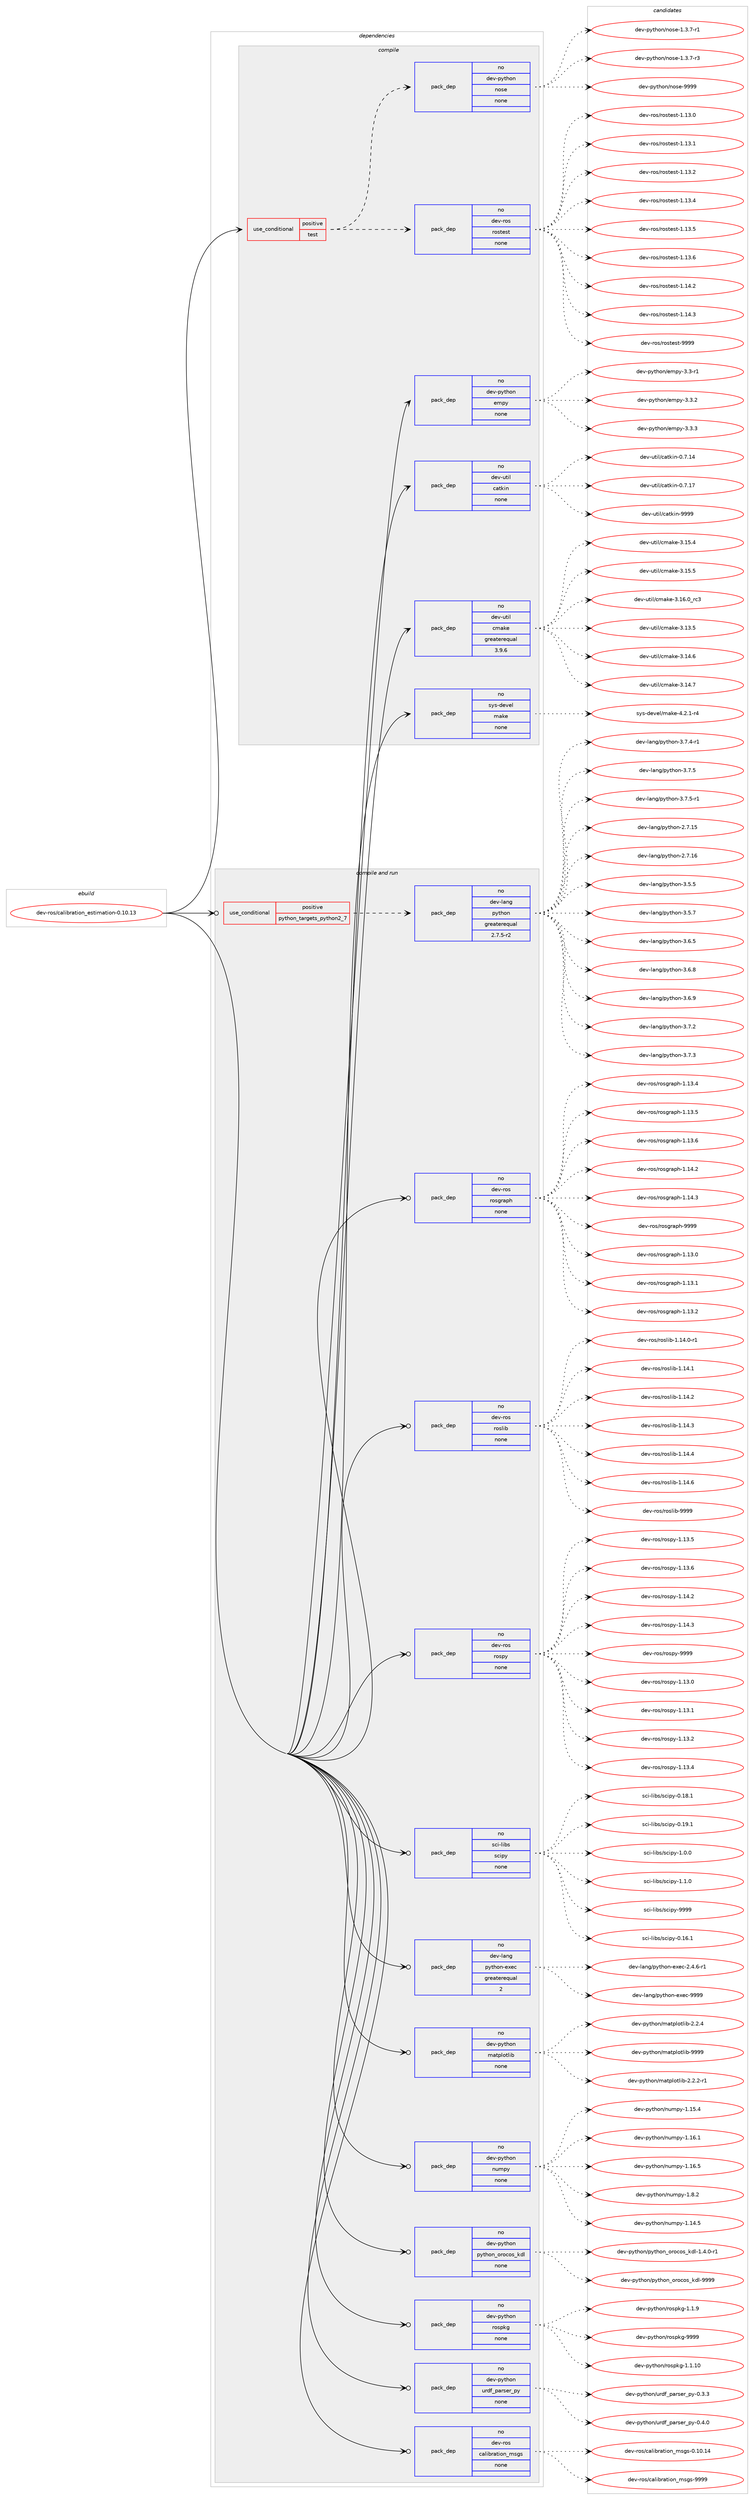 digraph prolog {

# *************
# Graph options
# *************

newrank=true;
concentrate=true;
compound=true;
graph [rankdir=LR,fontname=Helvetica,fontsize=10,ranksep=1.5];#, ranksep=2.5, nodesep=0.2];
edge  [arrowhead=vee];
node  [fontname=Helvetica,fontsize=10];

# **********
# The ebuild
# **********

subgraph cluster_leftcol {
color=gray;
rank=same;
label=<<i>ebuild</i>>;
id [label="dev-ros/calibration_estimation-0.10.13", color=red, width=4, href="../dev-ros/calibration_estimation-0.10.13.svg"];
}

# ****************
# The dependencies
# ****************

subgraph cluster_midcol {
color=gray;
label=<<i>dependencies</i>>;
subgraph cluster_compile {
fillcolor="#eeeeee";
style=filled;
label=<<i>compile</i>>;
subgraph cond152779 {
dependency648904 [label=<<TABLE BORDER="0" CELLBORDER="1" CELLSPACING="0" CELLPADDING="4"><TR><TD ROWSPAN="3" CELLPADDING="10">use_conditional</TD></TR><TR><TD>positive</TD></TR><TR><TD>test</TD></TR></TABLE>>, shape=none, color=red];
subgraph pack484229 {
dependency648905 [label=<<TABLE BORDER="0" CELLBORDER="1" CELLSPACING="0" CELLPADDING="4" WIDTH="220"><TR><TD ROWSPAN="6" CELLPADDING="30">pack_dep</TD></TR><TR><TD WIDTH="110">no</TD></TR><TR><TD>dev-ros</TD></TR><TR><TD>rostest</TD></TR><TR><TD>none</TD></TR><TR><TD></TD></TR></TABLE>>, shape=none, color=blue];
}
dependency648904:e -> dependency648905:w [weight=20,style="dashed",arrowhead="vee"];
subgraph pack484230 {
dependency648906 [label=<<TABLE BORDER="0" CELLBORDER="1" CELLSPACING="0" CELLPADDING="4" WIDTH="220"><TR><TD ROWSPAN="6" CELLPADDING="30">pack_dep</TD></TR><TR><TD WIDTH="110">no</TD></TR><TR><TD>dev-python</TD></TR><TR><TD>nose</TD></TR><TR><TD>none</TD></TR><TR><TD></TD></TR></TABLE>>, shape=none, color=blue];
}
dependency648904:e -> dependency648906:w [weight=20,style="dashed",arrowhead="vee"];
}
id:e -> dependency648904:w [weight=20,style="solid",arrowhead="vee"];
subgraph pack484231 {
dependency648907 [label=<<TABLE BORDER="0" CELLBORDER="1" CELLSPACING="0" CELLPADDING="4" WIDTH="220"><TR><TD ROWSPAN="6" CELLPADDING="30">pack_dep</TD></TR><TR><TD WIDTH="110">no</TD></TR><TR><TD>dev-python</TD></TR><TR><TD>empy</TD></TR><TR><TD>none</TD></TR><TR><TD></TD></TR></TABLE>>, shape=none, color=blue];
}
id:e -> dependency648907:w [weight=20,style="solid",arrowhead="vee"];
subgraph pack484232 {
dependency648908 [label=<<TABLE BORDER="0" CELLBORDER="1" CELLSPACING="0" CELLPADDING="4" WIDTH="220"><TR><TD ROWSPAN="6" CELLPADDING="30">pack_dep</TD></TR><TR><TD WIDTH="110">no</TD></TR><TR><TD>dev-util</TD></TR><TR><TD>catkin</TD></TR><TR><TD>none</TD></TR><TR><TD></TD></TR></TABLE>>, shape=none, color=blue];
}
id:e -> dependency648908:w [weight=20,style="solid",arrowhead="vee"];
subgraph pack484233 {
dependency648909 [label=<<TABLE BORDER="0" CELLBORDER="1" CELLSPACING="0" CELLPADDING="4" WIDTH="220"><TR><TD ROWSPAN="6" CELLPADDING="30">pack_dep</TD></TR><TR><TD WIDTH="110">no</TD></TR><TR><TD>dev-util</TD></TR><TR><TD>cmake</TD></TR><TR><TD>greaterequal</TD></TR><TR><TD>3.9.6</TD></TR></TABLE>>, shape=none, color=blue];
}
id:e -> dependency648909:w [weight=20,style="solid",arrowhead="vee"];
subgraph pack484234 {
dependency648910 [label=<<TABLE BORDER="0" CELLBORDER="1" CELLSPACING="0" CELLPADDING="4" WIDTH="220"><TR><TD ROWSPAN="6" CELLPADDING="30">pack_dep</TD></TR><TR><TD WIDTH="110">no</TD></TR><TR><TD>sys-devel</TD></TR><TR><TD>make</TD></TR><TR><TD>none</TD></TR><TR><TD></TD></TR></TABLE>>, shape=none, color=blue];
}
id:e -> dependency648910:w [weight=20,style="solid",arrowhead="vee"];
}
subgraph cluster_compileandrun {
fillcolor="#eeeeee";
style=filled;
label=<<i>compile and run</i>>;
subgraph cond152780 {
dependency648911 [label=<<TABLE BORDER="0" CELLBORDER="1" CELLSPACING="0" CELLPADDING="4"><TR><TD ROWSPAN="3" CELLPADDING="10">use_conditional</TD></TR><TR><TD>positive</TD></TR><TR><TD>python_targets_python2_7</TD></TR></TABLE>>, shape=none, color=red];
subgraph pack484235 {
dependency648912 [label=<<TABLE BORDER="0" CELLBORDER="1" CELLSPACING="0" CELLPADDING="4" WIDTH="220"><TR><TD ROWSPAN="6" CELLPADDING="30">pack_dep</TD></TR><TR><TD WIDTH="110">no</TD></TR><TR><TD>dev-lang</TD></TR><TR><TD>python</TD></TR><TR><TD>greaterequal</TD></TR><TR><TD>2.7.5-r2</TD></TR></TABLE>>, shape=none, color=blue];
}
dependency648911:e -> dependency648912:w [weight=20,style="dashed",arrowhead="vee"];
}
id:e -> dependency648911:w [weight=20,style="solid",arrowhead="odotvee"];
subgraph pack484236 {
dependency648913 [label=<<TABLE BORDER="0" CELLBORDER="1" CELLSPACING="0" CELLPADDING="4" WIDTH="220"><TR><TD ROWSPAN="6" CELLPADDING="30">pack_dep</TD></TR><TR><TD WIDTH="110">no</TD></TR><TR><TD>dev-lang</TD></TR><TR><TD>python-exec</TD></TR><TR><TD>greaterequal</TD></TR><TR><TD>2</TD></TR></TABLE>>, shape=none, color=blue];
}
id:e -> dependency648913:w [weight=20,style="solid",arrowhead="odotvee"];
subgraph pack484237 {
dependency648914 [label=<<TABLE BORDER="0" CELLBORDER="1" CELLSPACING="0" CELLPADDING="4" WIDTH="220"><TR><TD ROWSPAN="6" CELLPADDING="30">pack_dep</TD></TR><TR><TD WIDTH="110">no</TD></TR><TR><TD>dev-python</TD></TR><TR><TD>matplotlib</TD></TR><TR><TD>none</TD></TR><TR><TD></TD></TR></TABLE>>, shape=none, color=blue];
}
id:e -> dependency648914:w [weight=20,style="solid",arrowhead="odotvee"];
subgraph pack484238 {
dependency648915 [label=<<TABLE BORDER="0" CELLBORDER="1" CELLSPACING="0" CELLPADDING="4" WIDTH="220"><TR><TD ROWSPAN="6" CELLPADDING="30">pack_dep</TD></TR><TR><TD WIDTH="110">no</TD></TR><TR><TD>dev-python</TD></TR><TR><TD>numpy</TD></TR><TR><TD>none</TD></TR><TR><TD></TD></TR></TABLE>>, shape=none, color=blue];
}
id:e -> dependency648915:w [weight=20,style="solid",arrowhead="odotvee"];
subgraph pack484239 {
dependency648916 [label=<<TABLE BORDER="0" CELLBORDER="1" CELLSPACING="0" CELLPADDING="4" WIDTH="220"><TR><TD ROWSPAN="6" CELLPADDING="30">pack_dep</TD></TR><TR><TD WIDTH="110">no</TD></TR><TR><TD>dev-python</TD></TR><TR><TD>python_orocos_kdl</TD></TR><TR><TD>none</TD></TR><TR><TD></TD></TR></TABLE>>, shape=none, color=blue];
}
id:e -> dependency648916:w [weight=20,style="solid",arrowhead="odotvee"];
subgraph pack484240 {
dependency648917 [label=<<TABLE BORDER="0" CELLBORDER="1" CELLSPACING="0" CELLPADDING="4" WIDTH="220"><TR><TD ROWSPAN="6" CELLPADDING="30">pack_dep</TD></TR><TR><TD WIDTH="110">no</TD></TR><TR><TD>dev-python</TD></TR><TR><TD>rospkg</TD></TR><TR><TD>none</TD></TR><TR><TD></TD></TR></TABLE>>, shape=none, color=blue];
}
id:e -> dependency648917:w [weight=20,style="solid",arrowhead="odotvee"];
subgraph pack484241 {
dependency648918 [label=<<TABLE BORDER="0" CELLBORDER="1" CELLSPACING="0" CELLPADDING="4" WIDTH="220"><TR><TD ROWSPAN="6" CELLPADDING="30">pack_dep</TD></TR><TR><TD WIDTH="110">no</TD></TR><TR><TD>dev-python</TD></TR><TR><TD>urdf_parser_py</TD></TR><TR><TD>none</TD></TR><TR><TD></TD></TR></TABLE>>, shape=none, color=blue];
}
id:e -> dependency648918:w [weight=20,style="solid",arrowhead="odotvee"];
subgraph pack484242 {
dependency648919 [label=<<TABLE BORDER="0" CELLBORDER="1" CELLSPACING="0" CELLPADDING="4" WIDTH="220"><TR><TD ROWSPAN="6" CELLPADDING="30">pack_dep</TD></TR><TR><TD WIDTH="110">no</TD></TR><TR><TD>dev-ros</TD></TR><TR><TD>calibration_msgs</TD></TR><TR><TD>none</TD></TR><TR><TD></TD></TR></TABLE>>, shape=none, color=blue];
}
id:e -> dependency648919:w [weight=20,style="solid",arrowhead="odotvee"];
subgraph pack484243 {
dependency648920 [label=<<TABLE BORDER="0" CELLBORDER="1" CELLSPACING="0" CELLPADDING="4" WIDTH="220"><TR><TD ROWSPAN="6" CELLPADDING="30">pack_dep</TD></TR><TR><TD WIDTH="110">no</TD></TR><TR><TD>dev-ros</TD></TR><TR><TD>rosgraph</TD></TR><TR><TD>none</TD></TR><TR><TD></TD></TR></TABLE>>, shape=none, color=blue];
}
id:e -> dependency648920:w [weight=20,style="solid",arrowhead="odotvee"];
subgraph pack484244 {
dependency648921 [label=<<TABLE BORDER="0" CELLBORDER="1" CELLSPACING="0" CELLPADDING="4" WIDTH="220"><TR><TD ROWSPAN="6" CELLPADDING="30">pack_dep</TD></TR><TR><TD WIDTH="110">no</TD></TR><TR><TD>dev-ros</TD></TR><TR><TD>roslib</TD></TR><TR><TD>none</TD></TR><TR><TD></TD></TR></TABLE>>, shape=none, color=blue];
}
id:e -> dependency648921:w [weight=20,style="solid",arrowhead="odotvee"];
subgraph pack484245 {
dependency648922 [label=<<TABLE BORDER="0" CELLBORDER="1" CELLSPACING="0" CELLPADDING="4" WIDTH="220"><TR><TD ROWSPAN="6" CELLPADDING="30">pack_dep</TD></TR><TR><TD WIDTH="110">no</TD></TR><TR><TD>dev-ros</TD></TR><TR><TD>rospy</TD></TR><TR><TD>none</TD></TR><TR><TD></TD></TR></TABLE>>, shape=none, color=blue];
}
id:e -> dependency648922:w [weight=20,style="solid",arrowhead="odotvee"];
subgraph pack484246 {
dependency648923 [label=<<TABLE BORDER="0" CELLBORDER="1" CELLSPACING="0" CELLPADDING="4" WIDTH="220"><TR><TD ROWSPAN="6" CELLPADDING="30">pack_dep</TD></TR><TR><TD WIDTH="110">no</TD></TR><TR><TD>sci-libs</TD></TR><TR><TD>scipy</TD></TR><TR><TD>none</TD></TR><TR><TD></TD></TR></TABLE>>, shape=none, color=blue];
}
id:e -> dependency648923:w [weight=20,style="solid",arrowhead="odotvee"];
}
subgraph cluster_run {
fillcolor="#eeeeee";
style=filled;
label=<<i>run</i>>;
}
}

# **************
# The candidates
# **************

subgraph cluster_choices {
rank=same;
color=gray;
label=<<i>candidates</i>>;

subgraph choice484229 {
color=black;
nodesep=1;
choice100101118451141111154711411111511610111511645494649514648 [label="dev-ros/rostest-1.13.0", color=red, width=4,href="../dev-ros/rostest-1.13.0.svg"];
choice100101118451141111154711411111511610111511645494649514649 [label="dev-ros/rostest-1.13.1", color=red, width=4,href="../dev-ros/rostest-1.13.1.svg"];
choice100101118451141111154711411111511610111511645494649514650 [label="dev-ros/rostest-1.13.2", color=red, width=4,href="../dev-ros/rostest-1.13.2.svg"];
choice100101118451141111154711411111511610111511645494649514652 [label="dev-ros/rostest-1.13.4", color=red, width=4,href="../dev-ros/rostest-1.13.4.svg"];
choice100101118451141111154711411111511610111511645494649514653 [label="dev-ros/rostest-1.13.5", color=red, width=4,href="../dev-ros/rostest-1.13.5.svg"];
choice100101118451141111154711411111511610111511645494649514654 [label="dev-ros/rostest-1.13.6", color=red, width=4,href="../dev-ros/rostest-1.13.6.svg"];
choice100101118451141111154711411111511610111511645494649524650 [label="dev-ros/rostest-1.14.2", color=red, width=4,href="../dev-ros/rostest-1.14.2.svg"];
choice100101118451141111154711411111511610111511645494649524651 [label="dev-ros/rostest-1.14.3", color=red, width=4,href="../dev-ros/rostest-1.14.3.svg"];
choice10010111845114111115471141111151161011151164557575757 [label="dev-ros/rostest-9999", color=red, width=4,href="../dev-ros/rostest-9999.svg"];
dependency648905:e -> choice100101118451141111154711411111511610111511645494649514648:w [style=dotted,weight="100"];
dependency648905:e -> choice100101118451141111154711411111511610111511645494649514649:w [style=dotted,weight="100"];
dependency648905:e -> choice100101118451141111154711411111511610111511645494649514650:w [style=dotted,weight="100"];
dependency648905:e -> choice100101118451141111154711411111511610111511645494649514652:w [style=dotted,weight="100"];
dependency648905:e -> choice100101118451141111154711411111511610111511645494649514653:w [style=dotted,weight="100"];
dependency648905:e -> choice100101118451141111154711411111511610111511645494649514654:w [style=dotted,weight="100"];
dependency648905:e -> choice100101118451141111154711411111511610111511645494649524650:w [style=dotted,weight="100"];
dependency648905:e -> choice100101118451141111154711411111511610111511645494649524651:w [style=dotted,weight="100"];
dependency648905:e -> choice10010111845114111115471141111151161011151164557575757:w [style=dotted,weight="100"];
}
subgraph choice484230 {
color=black;
nodesep=1;
choice10010111845112121116104111110471101111151014549465146554511449 [label="dev-python/nose-1.3.7-r1", color=red, width=4,href="../dev-python/nose-1.3.7-r1.svg"];
choice10010111845112121116104111110471101111151014549465146554511451 [label="dev-python/nose-1.3.7-r3", color=red, width=4,href="../dev-python/nose-1.3.7-r3.svg"];
choice10010111845112121116104111110471101111151014557575757 [label="dev-python/nose-9999", color=red, width=4,href="../dev-python/nose-9999.svg"];
dependency648906:e -> choice10010111845112121116104111110471101111151014549465146554511449:w [style=dotted,weight="100"];
dependency648906:e -> choice10010111845112121116104111110471101111151014549465146554511451:w [style=dotted,weight="100"];
dependency648906:e -> choice10010111845112121116104111110471101111151014557575757:w [style=dotted,weight="100"];
}
subgraph choice484231 {
color=black;
nodesep=1;
choice1001011184511212111610411111047101109112121455146514511449 [label="dev-python/empy-3.3-r1", color=red, width=4,href="../dev-python/empy-3.3-r1.svg"];
choice1001011184511212111610411111047101109112121455146514650 [label="dev-python/empy-3.3.2", color=red, width=4,href="../dev-python/empy-3.3.2.svg"];
choice1001011184511212111610411111047101109112121455146514651 [label="dev-python/empy-3.3.3", color=red, width=4,href="../dev-python/empy-3.3.3.svg"];
dependency648907:e -> choice1001011184511212111610411111047101109112121455146514511449:w [style=dotted,weight="100"];
dependency648907:e -> choice1001011184511212111610411111047101109112121455146514650:w [style=dotted,weight="100"];
dependency648907:e -> choice1001011184511212111610411111047101109112121455146514651:w [style=dotted,weight="100"];
}
subgraph choice484232 {
color=black;
nodesep=1;
choice1001011184511711610510847999711610710511045484655464952 [label="dev-util/catkin-0.7.14", color=red, width=4,href="../dev-util/catkin-0.7.14.svg"];
choice1001011184511711610510847999711610710511045484655464955 [label="dev-util/catkin-0.7.17", color=red, width=4,href="../dev-util/catkin-0.7.17.svg"];
choice100101118451171161051084799971161071051104557575757 [label="dev-util/catkin-9999", color=red, width=4,href="../dev-util/catkin-9999.svg"];
dependency648908:e -> choice1001011184511711610510847999711610710511045484655464952:w [style=dotted,weight="100"];
dependency648908:e -> choice1001011184511711610510847999711610710511045484655464955:w [style=dotted,weight="100"];
dependency648908:e -> choice100101118451171161051084799971161071051104557575757:w [style=dotted,weight="100"];
}
subgraph choice484233 {
color=black;
nodesep=1;
choice1001011184511711610510847991099710710145514649514653 [label="dev-util/cmake-3.13.5", color=red, width=4,href="../dev-util/cmake-3.13.5.svg"];
choice1001011184511711610510847991099710710145514649524654 [label="dev-util/cmake-3.14.6", color=red, width=4,href="../dev-util/cmake-3.14.6.svg"];
choice1001011184511711610510847991099710710145514649524655 [label="dev-util/cmake-3.14.7", color=red, width=4,href="../dev-util/cmake-3.14.7.svg"];
choice1001011184511711610510847991099710710145514649534652 [label="dev-util/cmake-3.15.4", color=red, width=4,href="../dev-util/cmake-3.15.4.svg"];
choice1001011184511711610510847991099710710145514649534653 [label="dev-util/cmake-3.15.5", color=red, width=4,href="../dev-util/cmake-3.15.5.svg"];
choice1001011184511711610510847991099710710145514649544648951149951 [label="dev-util/cmake-3.16.0_rc3", color=red, width=4,href="../dev-util/cmake-3.16.0_rc3.svg"];
dependency648909:e -> choice1001011184511711610510847991099710710145514649514653:w [style=dotted,weight="100"];
dependency648909:e -> choice1001011184511711610510847991099710710145514649524654:w [style=dotted,weight="100"];
dependency648909:e -> choice1001011184511711610510847991099710710145514649524655:w [style=dotted,weight="100"];
dependency648909:e -> choice1001011184511711610510847991099710710145514649534652:w [style=dotted,weight="100"];
dependency648909:e -> choice1001011184511711610510847991099710710145514649534653:w [style=dotted,weight="100"];
dependency648909:e -> choice1001011184511711610510847991099710710145514649544648951149951:w [style=dotted,weight="100"];
}
subgraph choice484234 {
color=black;
nodesep=1;
choice1151211154510010111810110847109971071014552465046494511452 [label="sys-devel/make-4.2.1-r4", color=red, width=4,href="../sys-devel/make-4.2.1-r4.svg"];
dependency648910:e -> choice1151211154510010111810110847109971071014552465046494511452:w [style=dotted,weight="100"];
}
subgraph choice484235 {
color=black;
nodesep=1;
choice10010111845108971101034711212111610411111045504655464953 [label="dev-lang/python-2.7.15", color=red, width=4,href="../dev-lang/python-2.7.15.svg"];
choice10010111845108971101034711212111610411111045504655464954 [label="dev-lang/python-2.7.16", color=red, width=4,href="../dev-lang/python-2.7.16.svg"];
choice100101118451089711010347112121116104111110455146534653 [label="dev-lang/python-3.5.5", color=red, width=4,href="../dev-lang/python-3.5.5.svg"];
choice100101118451089711010347112121116104111110455146534655 [label="dev-lang/python-3.5.7", color=red, width=4,href="../dev-lang/python-3.5.7.svg"];
choice100101118451089711010347112121116104111110455146544653 [label="dev-lang/python-3.6.5", color=red, width=4,href="../dev-lang/python-3.6.5.svg"];
choice100101118451089711010347112121116104111110455146544656 [label="dev-lang/python-3.6.8", color=red, width=4,href="../dev-lang/python-3.6.8.svg"];
choice100101118451089711010347112121116104111110455146544657 [label="dev-lang/python-3.6.9", color=red, width=4,href="../dev-lang/python-3.6.9.svg"];
choice100101118451089711010347112121116104111110455146554650 [label="dev-lang/python-3.7.2", color=red, width=4,href="../dev-lang/python-3.7.2.svg"];
choice100101118451089711010347112121116104111110455146554651 [label="dev-lang/python-3.7.3", color=red, width=4,href="../dev-lang/python-3.7.3.svg"];
choice1001011184510897110103471121211161041111104551465546524511449 [label="dev-lang/python-3.7.4-r1", color=red, width=4,href="../dev-lang/python-3.7.4-r1.svg"];
choice100101118451089711010347112121116104111110455146554653 [label="dev-lang/python-3.7.5", color=red, width=4,href="../dev-lang/python-3.7.5.svg"];
choice1001011184510897110103471121211161041111104551465546534511449 [label="dev-lang/python-3.7.5-r1", color=red, width=4,href="../dev-lang/python-3.7.5-r1.svg"];
dependency648912:e -> choice10010111845108971101034711212111610411111045504655464953:w [style=dotted,weight="100"];
dependency648912:e -> choice10010111845108971101034711212111610411111045504655464954:w [style=dotted,weight="100"];
dependency648912:e -> choice100101118451089711010347112121116104111110455146534653:w [style=dotted,weight="100"];
dependency648912:e -> choice100101118451089711010347112121116104111110455146534655:w [style=dotted,weight="100"];
dependency648912:e -> choice100101118451089711010347112121116104111110455146544653:w [style=dotted,weight="100"];
dependency648912:e -> choice100101118451089711010347112121116104111110455146544656:w [style=dotted,weight="100"];
dependency648912:e -> choice100101118451089711010347112121116104111110455146544657:w [style=dotted,weight="100"];
dependency648912:e -> choice100101118451089711010347112121116104111110455146554650:w [style=dotted,weight="100"];
dependency648912:e -> choice100101118451089711010347112121116104111110455146554651:w [style=dotted,weight="100"];
dependency648912:e -> choice1001011184510897110103471121211161041111104551465546524511449:w [style=dotted,weight="100"];
dependency648912:e -> choice100101118451089711010347112121116104111110455146554653:w [style=dotted,weight="100"];
dependency648912:e -> choice1001011184510897110103471121211161041111104551465546534511449:w [style=dotted,weight="100"];
}
subgraph choice484236 {
color=black;
nodesep=1;
choice10010111845108971101034711212111610411111045101120101994550465246544511449 [label="dev-lang/python-exec-2.4.6-r1", color=red, width=4,href="../dev-lang/python-exec-2.4.6-r1.svg"];
choice10010111845108971101034711212111610411111045101120101994557575757 [label="dev-lang/python-exec-9999", color=red, width=4,href="../dev-lang/python-exec-9999.svg"];
dependency648913:e -> choice10010111845108971101034711212111610411111045101120101994550465246544511449:w [style=dotted,weight="100"];
dependency648913:e -> choice10010111845108971101034711212111610411111045101120101994557575757:w [style=dotted,weight="100"];
}
subgraph choice484237 {
color=black;
nodesep=1;
choice100101118451121211161041111104710997116112108111116108105984550465046504511449 [label="dev-python/matplotlib-2.2.2-r1", color=red, width=4,href="../dev-python/matplotlib-2.2.2-r1.svg"];
choice10010111845112121116104111110471099711611210811111610810598455046504652 [label="dev-python/matplotlib-2.2.4", color=red, width=4,href="../dev-python/matplotlib-2.2.4.svg"];
choice100101118451121211161041111104710997116112108111116108105984557575757 [label="dev-python/matplotlib-9999", color=red, width=4,href="../dev-python/matplotlib-9999.svg"];
dependency648914:e -> choice100101118451121211161041111104710997116112108111116108105984550465046504511449:w [style=dotted,weight="100"];
dependency648914:e -> choice10010111845112121116104111110471099711611210811111610810598455046504652:w [style=dotted,weight="100"];
dependency648914:e -> choice100101118451121211161041111104710997116112108111116108105984557575757:w [style=dotted,weight="100"];
}
subgraph choice484238 {
color=black;
nodesep=1;
choice100101118451121211161041111104711011710911212145494649524653 [label="dev-python/numpy-1.14.5", color=red, width=4,href="../dev-python/numpy-1.14.5.svg"];
choice100101118451121211161041111104711011710911212145494649534652 [label="dev-python/numpy-1.15.4", color=red, width=4,href="../dev-python/numpy-1.15.4.svg"];
choice100101118451121211161041111104711011710911212145494649544649 [label="dev-python/numpy-1.16.1", color=red, width=4,href="../dev-python/numpy-1.16.1.svg"];
choice100101118451121211161041111104711011710911212145494649544653 [label="dev-python/numpy-1.16.5", color=red, width=4,href="../dev-python/numpy-1.16.5.svg"];
choice1001011184511212111610411111047110117109112121454946564650 [label="dev-python/numpy-1.8.2", color=red, width=4,href="../dev-python/numpy-1.8.2.svg"];
dependency648915:e -> choice100101118451121211161041111104711011710911212145494649524653:w [style=dotted,weight="100"];
dependency648915:e -> choice100101118451121211161041111104711011710911212145494649534652:w [style=dotted,weight="100"];
dependency648915:e -> choice100101118451121211161041111104711011710911212145494649544649:w [style=dotted,weight="100"];
dependency648915:e -> choice100101118451121211161041111104711011710911212145494649544653:w [style=dotted,weight="100"];
dependency648915:e -> choice1001011184511212111610411111047110117109112121454946564650:w [style=dotted,weight="100"];
}
subgraph choice484239 {
color=black;
nodesep=1;
choice10010111845112121116104111110471121211161041111109511111411199111115951071001084549465246484511449 [label="dev-python/python_orocos_kdl-1.4.0-r1", color=red, width=4,href="../dev-python/python_orocos_kdl-1.4.0-r1.svg"];
choice10010111845112121116104111110471121211161041111109511111411199111115951071001084557575757 [label="dev-python/python_orocos_kdl-9999", color=red, width=4,href="../dev-python/python_orocos_kdl-9999.svg"];
dependency648916:e -> choice10010111845112121116104111110471121211161041111109511111411199111115951071001084549465246484511449:w [style=dotted,weight="100"];
dependency648916:e -> choice10010111845112121116104111110471121211161041111109511111411199111115951071001084557575757:w [style=dotted,weight="100"];
}
subgraph choice484240 {
color=black;
nodesep=1;
choice100101118451121211161041111104711411111511210710345494649464948 [label="dev-python/rospkg-1.1.10", color=red, width=4,href="../dev-python/rospkg-1.1.10.svg"];
choice1001011184511212111610411111047114111115112107103454946494657 [label="dev-python/rospkg-1.1.9", color=red, width=4,href="../dev-python/rospkg-1.1.9.svg"];
choice10010111845112121116104111110471141111151121071034557575757 [label="dev-python/rospkg-9999", color=red, width=4,href="../dev-python/rospkg-9999.svg"];
dependency648917:e -> choice100101118451121211161041111104711411111511210710345494649464948:w [style=dotted,weight="100"];
dependency648917:e -> choice1001011184511212111610411111047114111115112107103454946494657:w [style=dotted,weight="100"];
dependency648917:e -> choice10010111845112121116104111110471141111151121071034557575757:w [style=dotted,weight="100"];
}
subgraph choice484241 {
color=black;
nodesep=1;
choice1001011184511212111610411111047117114100102951129711411510111495112121454846514651 [label="dev-python/urdf_parser_py-0.3.3", color=red, width=4,href="../dev-python/urdf_parser_py-0.3.3.svg"];
choice1001011184511212111610411111047117114100102951129711411510111495112121454846524648 [label="dev-python/urdf_parser_py-0.4.0", color=red, width=4,href="../dev-python/urdf_parser_py-0.4.0.svg"];
dependency648918:e -> choice1001011184511212111610411111047117114100102951129711411510111495112121454846514651:w [style=dotted,weight="100"];
dependency648918:e -> choice1001011184511212111610411111047117114100102951129711411510111495112121454846524648:w [style=dotted,weight="100"];
}
subgraph choice484242 {
color=black;
nodesep=1;
choice100101118451141111154799971081059811497116105111110951091151031154548464948464952 [label="dev-ros/calibration_msgs-0.10.14", color=red, width=4,href="../dev-ros/calibration_msgs-0.10.14.svg"];
choice100101118451141111154799971081059811497116105111110951091151031154557575757 [label="dev-ros/calibration_msgs-9999", color=red, width=4,href="../dev-ros/calibration_msgs-9999.svg"];
dependency648919:e -> choice100101118451141111154799971081059811497116105111110951091151031154548464948464952:w [style=dotted,weight="100"];
dependency648919:e -> choice100101118451141111154799971081059811497116105111110951091151031154557575757:w [style=dotted,weight="100"];
}
subgraph choice484243 {
color=black;
nodesep=1;
choice10010111845114111115471141111151031149711210445494649514648 [label="dev-ros/rosgraph-1.13.0", color=red, width=4,href="../dev-ros/rosgraph-1.13.0.svg"];
choice10010111845114111115471141111151031149711210445494649514649 [label="dev-ros/rosgraph-1.13.1", color=red, width=4,href="../dev-ros/rosgraph-1.13.1.svg"];
choice10010111845114111115471141111151031149711210445494649514650 [label="dev-ros/rosgraph-1.13.2", color=red, width=4,href="../dev-ros/rosgraph-1.13.2.svg"];
choice10010111845114111115471141111151031149711210445494649514652 [label="dev-ros/rosgraph-1.13.4", color=red, width=4,href="../dev-ros/rosgraph-1.13.4.svg"];
choice10010111845114111115471141111151031149711210445494649514653 [label="dev-ros/rosgraph-1.13.5", color=red, width=4,href="../dev-ros/rosgraph-1.13.5.svg"];
choice10010111845114111115471141111151031149711210445494649514654 [label="dev-ros/rosgraph-1.13.6", color=red, width=4,href="../dev-ros/rosgraph-1.13.6.svg"];
choice10010111845114111115471141111151031149711210445494649524650 [label="dev-ros/rosgraph-1.14.2", color=red, width=4,href="../dev-ros/rosgraph-1.14.2.svg"];
choice10010111845114111115471141111151031149711210445494649524651 [label="dev-ros/rosgraph-1.14.3", color=red, width=4,href="../dev-ros/rosgraph-1.14.3.svg"];
choice1001011184511411111547114111115103114971121044557575757 [label="dev-ros/rosgraph-9999", color=red, width=4,href="../dev-ros/rosgraph-9999.svg"];
dependency648920:e -> choice10010111845114111115471141111151031149711210445494649514648:w [style=dotted,weight="100"];
dependency648920:e -> choice10010111845114111115471141111151031149711210445494649514649:w [style=dotted,weight="100"];
dependency648920:e -> choice10010111845114111115471141111151031149711210445494649514650:w [style=dotted,weight="100"];
dependency648920:e -> choice10010111845114111115471141111151031149711210445494649514652:w [style=dotted,weight="100"];
dependency648920:e -> choice10010111845114111115471141111151031149711210445494649514653:w [style=dotted,weight="100"];
dependency648920:e -> choice10010111845114111115471141111151031149711210445494649514654:w [style=dotted,weight="100"];
dependency648920:e -> choice10010111845114111115471141111151031149711210445494649524650:w [style=dotted,weight="100"];
dependency648920:e -> choice10010111845114111115471141111151031149711210445494649524651:w [style=dotted,weight="100"];
dependency648920:e -> choice1001011184511411111547114111115103114971121044557575757:w [style=dotted,weight="100"];
}
subgraph choice484244 {
color=black;
nodesep=1;
choice100101118451141111154711411111510810598454946495246484511449 [label="dev-ros/roslib-1.14.0-r1", color=red, width=4,href="../dev-ros/roslib-1.14.0-r1.svg"];
choice10010111845114111115471141111151081059845494649524649 [label="dev-ros/roslib-1.14.1", color=red, width=4,href="../dev-ros/roslib-1.14.1.svg"];
choice10010111845114111115471141111151081059845494649524650 [label="dev-ros/roslib-1.14.2", color=red, width=4,href="../dev-ros/roslib-1.14.2.svg"];
choice10010111845114111115471141111151081059845494649524651 [label="dev-ros/roslib-1.14.3", color=red, width=4,href="../dev-ros/roslib-1.14.3.svg"];
choice10010111845114111115471141111151081059845494649524652 [label="dev-ros/roslib-1.14.4", color=red, width=4,href="../dev-ros/roslib-1.14.4.svg"];
choice10010111845114111115471141111151081059845494649524654 [label="dev-ros/roslib-1.14.6", color=red, width=4,href="../dev-ros/roslib-1.14.6.svg"];
choice1001011184511411111547114111115108105984557575757 [label="dev-ros/roslib-9999", color=red, width=4,href="../dev-ros/roslib-9999.svg"];
dependency648921:e -> choice100101118451141111154711411111510810598454946495246484511449:w [style=dotted,weight="100"];
dependency648921:e -> choice10010111845114111115471141111151081059845494649524649:w [style=dotted,weight="100"];
dependency648921:e -> choice10010111845114111115471141111151081059845494649524650:w [style=dotted,weight="100"];
dependency648921:e -> choice10010111845114111115471141111151081059845494649524651:w [style=dotted,weight="100"];
dependency648921:e -> choice10010111845114111115471141111151081059845494649524652:w [style=dotted,weight="100"];
dependency648921:e -> choice10010111845114111115471141111151081059845494649524654:w [style=dotted,weight="100"];
dependency648921:e -> choice1001011184511411111547114111115108105984557575757:w [style=dotted,weight="100"];
}
subgraph choice484245 {
color=black;
nodesep=1;
choice100101118451141111154711411111511212145494649514648 [label="dev-ros/rospy-1.13.0", color=red, width=4,href="../dev-ros/rospy-1.13.0.svg"];
choice100101118451141111154711411111511212145494649514649 [label="dev-ros/rospy-1.13.1", color=red, width=4,href="../dev-ros/rospy-1.13.1.svg"];
choice100101118451141111154711411111511212145494649514650 [label="dev-ros/rospy-1.13.2", color=red, width=4,href="../dev-ros/rospy-1.13.2.svg"];
choice100101118451141111154711411111511212145494649514652 [label="dev-ros/rospy-1.13.4", color=red, width=4,href="../dev-ros/rospy-1.13.4.svg"];
choice100101118451141111154711411111511212145494649514653 [label="dev-ros/rospy-1.13.5", color=red, width=4,href="../dev-ros/rospy-1.13.5.svg"];
choice100101118451141111154711411111511212145494649514654 [label="dev-ros/rospy-1.13.6", color=red, width=4,href="../dev-ros/rospy-1.13.6.svg"];
choice100101118451141111154711411111511212145494649524650 [label="dev-ros/rospy-1.14.2", color=red, width=4,href="../dev-ros/rospy-1.14.2.svg"];
choice100101118451141111154711411111511212145494649524651 [label="dev-ros/rospy-1.14.3", color=red, width=4,href="../dev-ros/rospy-1.14.3.svg"];
choice10010111845114111115471141111151121214557575757 [label="dev-ros/rospy-9999", color=red, width=4,href="../dev-ros/rospy-9999.svg"];
dependency648922:e -> choice100101118451141111154711411111511212145494649514648:w [style=dotted,weight="100"];
dependency648922:e -> choice100101118451141111154711411111511212145494649514649:w [style=dotted,weight="100"];
dependency648922:e -> choice100101118451141111154711411111511212145494649514650:w [style=dotted,weight="100"];
dependency648922:e -> choice100101118451141111154711411111511212145494649514652:w [style=dotted,weight="100"];
dependency648922:e -> choice100101118451141111154711411111511212145494649514653:w [style=dotted,weight="100"];
dependency648922:e -> choice100101118451141111154711411111511212145494649514654:w [style=dotted,weight="100"];
dependency648922:e -> choice100101118451141111154711411111511212145494649524650:w [style=dotted,weight="100"];
dependency648922:e -> choice100101118451141111154711411111511212145494649524651:w [style=dotted,weight="100"];
dependency648922:e -> choice10010111845114111115471141111151121214557575757:w [style=dotted,weight="100"];
}
subgraph choice484246 {
color=black;
nodesep=1;
choice115991054510810598115471159910511212145484649544649 [label="sci-libs/scipy-0.16.1", color=red, width=4,href="../sci-libs/scipy-0.16.1.svg"];
choice115991054510810598115471159910511212145484649564649 [label="sci-libs/scipy-0.18.1", color=red, width=4,href="../sci-libs/scipy-0.18.1.svg"];
choice115991054510810598115471159910511212145484649574649 [label="sci-libs/scipy-0.19.1", color=red, width=4,href="../sci-libs/scipy-0.19.1.svg"];
choice1159910545108105981154711599105112121454946484648 [label="sci-libs/scipy-1.0.0", color=red, width=4,href="../sci-libs/scipy-1.0.0.svg"];
choice1159910545108105981154711599105112121454946494648 [label="sci-libs/scipy-1.1.0", color=red, width=4,href="../sci-libs/scipy-1.1.0.svg"];
choice11599105451081059811547115991051121214557575757 [label="sci-libs/scipy-9999", color=red, width=4,href="../sci-libs/scipy-9999.svg"];
dependency648923:e -> choice115991054510810598115471159910511212145484649544649:w [style=dotted,weight="100"];
dependency648923:e -> choice115991054510810598115471159910511212145484649564649:w [style=dotted,weight="100"];
dependency648923:e -> choice115991054510810598115471159910511212145484649574649:w [style=dotted,weight="100"];
dependency648923:e -> choice1159910545108105981154711599105112121454946484648:w [style=dotted,weight="100"];
dependency648923:e -> choice1159910545108105981154711599105112121454946494648:w [style=dotted,weight="100"];
dependency648923:e -> choice11599105451081059811547115991051121214557575757:w [style=dotted,weight="100"];
}
}

}
